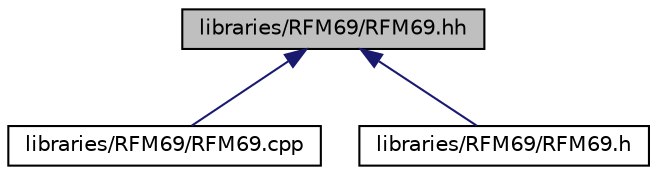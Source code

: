 digraph "libraries/RFM69/RFM69.hh"
{
  edge [fontname="Helvetica",fontsize="10",labelfontname="Helvetica",labelfontsize="10"];
  node [fontname="Helvetica",fontsize="10",shape=record];
  Node1 [label="libraries/RFM69/RFM69.hh",height=0.2,width=0.4,color="black", fillcolor="grey75", style="filled", fontcolor="black"];
  Node1 -> Node2 [dir="back",color="midnightblue",fontsize="10",style="solid",fontname="Helvetica"];
  Node2 [label="libraries/RFM69/RFM69.cpp",height=0.2,width=0.4,color="black", fillcolor="white", style="filled",URL="$d9/d8e/RFM69_8cpp.html"];
  Node1 -> Node3 [dir="back",color="midnightblue",fontsize="10",style="solid",fontname="Helvetica"];
  Node3 [label="libraries/RFM69/RFM69.h",height=0.2,width=0.4,color="black", fillcolor="white", style="filled",URL="$d8/dac/RFM69_8h.html"];
}
